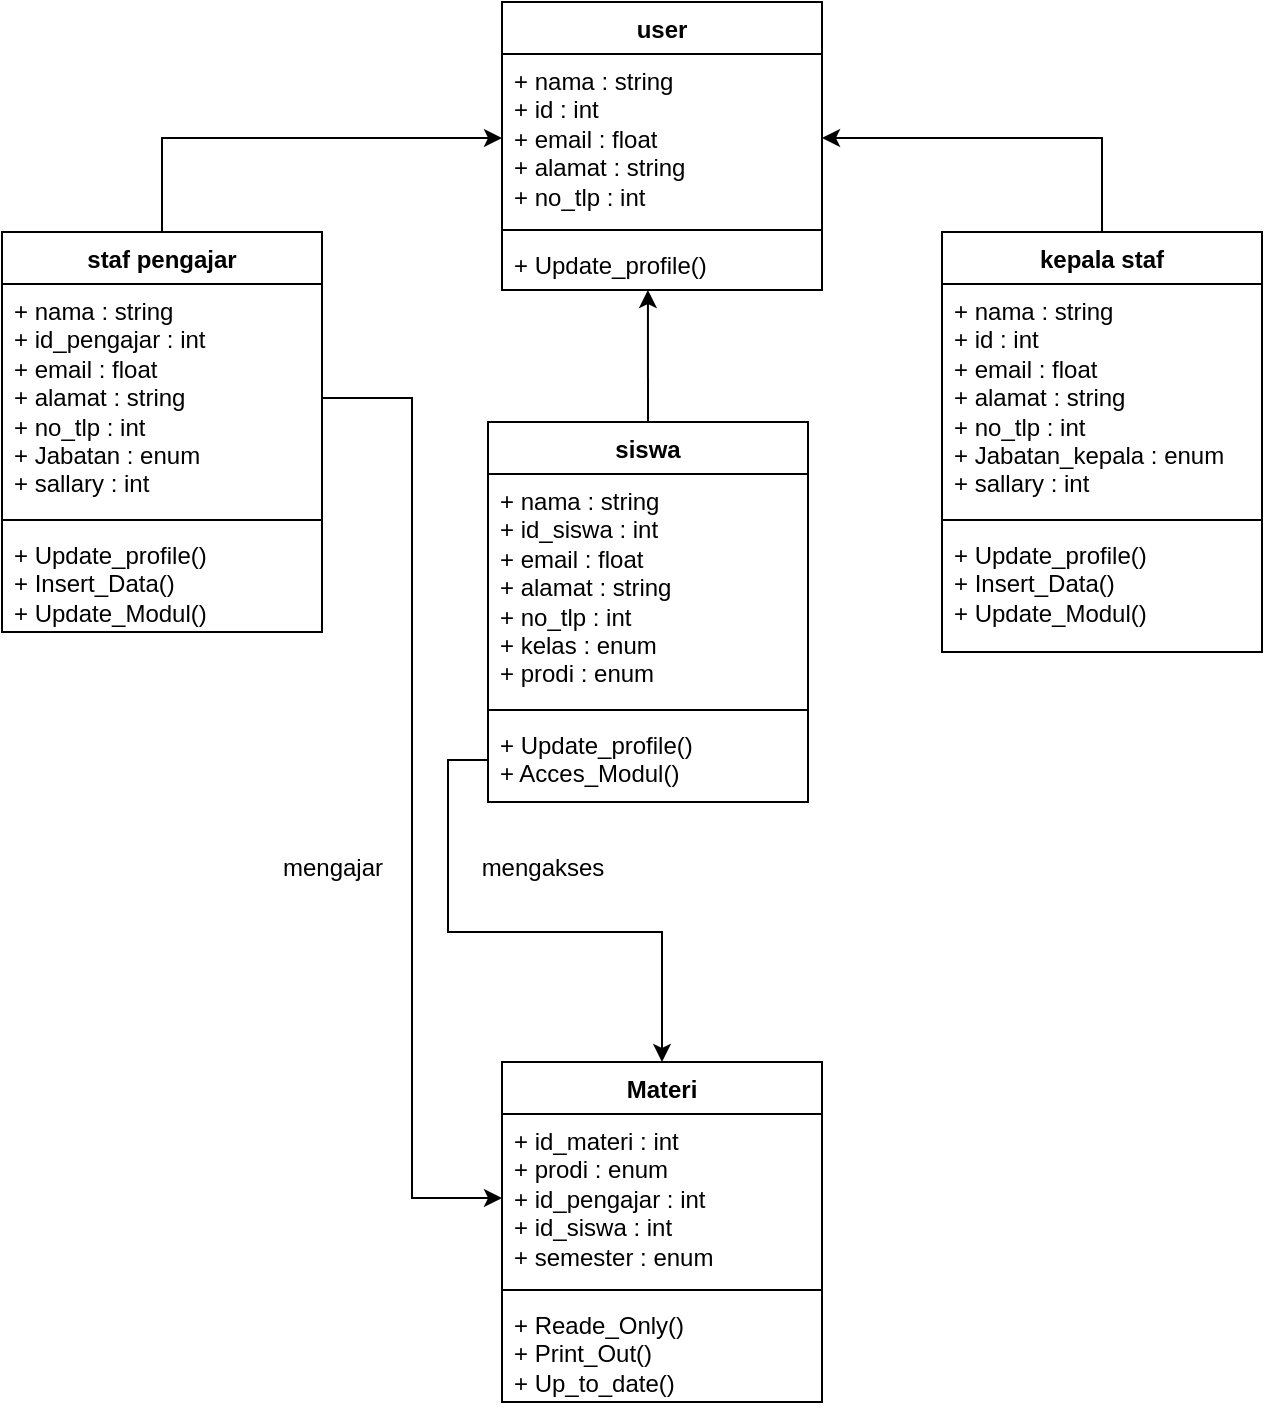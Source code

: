 <mxfile version="22.0.8" type="device">
  <diagram id="C5RBs43oDa-KdzZeNtuy" name="Page-1">
    <mxGraphModel dx="1434" dy="833" grid="1" gridSize="10" guides="1" tooltips="1" connect="1" arrows="1" fold="1" page="1" pageScale="1" pageWidth="827" pageHeight="1169" math="0" shadow="0">
      <root>
        <mxCell id="WIyWlLk6GJQsqaUBKTNV-0" />
        <mxCell id="WIyWlLk6GJQsqaUBKTNV-1" parent="WIyWlLk6GJQsqaUBKTNV-0" />
        <mxCell id="tmpIt00u84MR4YOi7XGV-0" value="user" style="swimlane;fontStyle=1;align=center;verticalAlign=top;childLayout=stackLayout;horizontal=1;startSize=26;horizontalStack=0;resizeParent=1;resizeParentMax=0;resizeLast=0;collapsible=1;marginBottom=0;whiteSpace=wrap;html=1;" vertex="1" parent="WIyWlLk6GJQsqaUBKTNV-1">
          <mxGeometry x="349" y="70" width="160" height="144" as="geometry" />
        </mxCell>
        <mxCell id="tmpIt00u84MR4YOi7XGV-1" value="+ nama : string&lt;br&gt;+ id : int&lt;br&gt;+ email : float&lt;br&gt;+ alamat : string&lt;br&gt;+ no_tlp : int" style="text;strokeColor=none;fillColor=none;align=left;verticalAlign=top;spacingLeft=4;spacingRight=4;overflow=hidden;rotatable=0;points=[[0,0.5],[1,0.5]];portConstraint=eastwest;whiteSpace=wrap;html=1;" vertex="1" parent="tmpIt00u84MR4YOi7XGV-0">
          <mxGeometry y="26" width="160" height="84" as="geometry" />
        </mxCell>
        <mxCell id="tmpIt00u84MR4YOi7XGV-2" value="" style="line;strokeWidth=1;fillColor=none;align=left;verticalAlign=middle;spacingTop=-1;spacingLeft=3;spacingRight=3;rotatable=0;labelPosition=right;points=[];portConstraint=eastwest;strokeColor=inherit;" vertex="1" parent="tmpIt00u84MR4YOi7XGV-0">
          <mxGeometry y="110" width="160" height="8" as="geometry" />
        </mxCell>
        <mxCell id="tmpIt00u84MR4YOi7XGV-3" value="+ Update_profile()" style="text;strokeColor=none;fillColor=none;align=left;verticalAlign=top;spacingLeft=4;spacingRight=4;overflow=hidden;rotatable=0;points=[[0,0.5],[1,0.5]];portConstraint=eastwest;whiteSpace=wrap;html=1;fontStyle=0" vertex="1" parent="tmpIt00u84MR4YOi7XGV-0">
          <mxGeometry y="118" width="160" height="26" as="geometry" />
        </mxCell>
        <mxCell id="tmpIt00u84MR4YOi7XGV-20" style="edgeStyle=orthogonalEdgeStyle;rounded=0;orthogonalLoop=1;jettySize=auto;html=1;exitX=0.5;exitY=0;exitDx=0;exitDy=0;entryX=0;entryY=0.5;entryDx=0;entryDy=0;" edge="1" parent="WIyWlLk6GJQsqaUBKTNV-1" source="tmpIt00u84MR4YOi7XGV-4" target="tmpIt00u84MR4YOi7XGV-1">
          <mxGeometry relative="1" as="geometry" />
        </mxCell>
        <mxCell id="tmpIt00u84MR4YOi7XGV-4" value="staf pengajar" style="swimlane;fontStyle=1;align=center;verticalAlign=top;childLayout=stackLayout;horizontal=1;startSize=26;horizontalStack=0;resizeParent=1;resizeParentMax=0;resizeLast=0;collapsible=1;marginBottom=0;whiteSpace=wrap;html=1;" vertex="1" parent="WIyWlLk6GJQsqaUBKTNV-1">
          <mxGeometry x="99" y="185" width="160" height="200" as="geometry" />
        </mxCell>
        <mxCell id="tmpIt00u84MR4YOi7XGV-5" value="+ nama : string&lt;br&gt;+ id_pengajar : int&lt;br&gt;+ email : float&lt;br&gt;+ alamat : string&lt;br&gt;+ no_tlp : int&lt;br&gt;+ Jabatan : enum&lt;br&gt;+ sallary : int&amp;nbsp;" style="text;strokeColor=none;fillColor=none;align=left;verticalAlign=top;spacingLeft=4;spacingRight=4;overflow=hidden;rotatable=0;points=[[0,0.5],[1,0.5]];portConstraint=eastwest;whiteSpace=wrap;html=1;" vertex="1" parent="tmpIt00u84MR4YOi7XGV-4">
          <mxGeometry y="26" width="160" height="114" as="geometry" />
        </mxCell>
        <mxCell id="tmpIt00u84MR4YOi7XGV-6" value="" style="line;strokeWidth=1;fillColor=none;align=left;verticalAlign=middle;spacingTop=-1;spacingLeft=3;spacingRight=3;rotatable=0;labelPosition=right;points=[];portConstraint=eastwest;strokeColor=inherit;" vertex="1" parent="tmpIt00u84MR4YOi7XGV-4">
          <mxGeometry y="140" width="160" height="8" as="geometry" />
        </mxCell>
        <mxCell id="tmpIt00u84MR4YOi7XGV-7" value="+ Update_profile()&lt;br&gt;+ Insert_Data()&lt;br&gt;+ Update_Modul()" style="text;strokeColor=none;fillColor=none;align=left;verticalAlign=top;spacingLeft=4;spacingRight=4;overflow=hidden;rotatable=0;points=[[0,0.5],[1,0.5]];portConstraint=eastwest;whiteSpace=wrap;html=1;fontStyle=0" vertex="1" parent="tmpIt00u84MR4YOi7XGV-4">
          <mxGeometry y="148" width="160" height="52" as="geometry" />
        </mxCell>
        <mxCell id="tmpIt00u84MR4YOi7XGV-23" style="edgeStyle=orthogonalEdgeStyle;rounded=0;orthogonalLoop=1;jettySize=auto;html=1;exitX=0.5;exitY=0;exitDx=0;exitDy=0;entryX=1;entryY=0.5;entryDx=0;entryDy=0;" edge="1" parent="WIyWlLk6GJQsqaUBKTNV-1" source="tmpIt00u84MR4YOi7XGV-8" target="tmpIt00u84MR4YOi7XGV-1">
          <mxGeometry relative="1" as="geometry" />
        </mxCell>
        <mxCell id="tmpIt00u84MR4YOi7XGV-8" value="kepala staf" style="swimlane;fontStyle=1;align=center;verticalAlign=top;childLayout=stackLayout;horizontal=1;startSize=26;horizontalStack=0;resizeParent=1;resizeParentMax=0;resizeLast=0;collapsible=1;marginBottom=0;whiteSpace=wrap;html=1;" vertex="1" parent="WIyWlLk6GJQsqaUBKTNV-1">
          <mxGeometry x="569" y="185" width="160" height="210" as="geometry" />
        </mxCell>
        <mxCell id="tmpIt00u84MR4YOi7XGV-9" value="+ nama : string&lt;br&gt;+ id : int&lt;br&gt;+ email : float&lt;br&gt;+ alamat : string&lt;br&gt;+ no_tlp : int&lt;br&gt;+ Jabatan_kepala : enum&lt;br&gt;+ sallary : int" style="text;strokeColor=none;fillColor=none;align=left;verticalAlign=top;spacingLeft=4;spacingRight=4;overflow=hidden;rotatable=0;points=[[0,0.5],[1,0.5]];portConstraint=eastwest;whiteSpace=wrap;html=1;" vertex="1" parent="tmpIt00u84MR4YOi7XGV-8">
          <mxGeometry y="26" width="160" height="114" as="geometry" />
        </mxCell>
        <mxCell id="tmpIt00u84MR4YOi7XGV-10" value="" style="line;strokeWidth=1;fillColor=none;align=left;verticalAlign=middle;spacingTop=-1;spacingLeft=3;spacingRight=3;rotatable=0;labelPosition=right;points=[];portConstraint=eastwest;strokeColor=inherit;" vertex="1" parent="tmpIt00u84MR4YOi7XGV-8">
          <mxGeometry y="140" width="160" height="8" as="geometry" />
        </mxCell>
        <mxCell id="tmpIt00u84MR4YOi7XGV-11" value="+ Update_profile()&lt;br&gt;+ Insert_Data()&lt;br&gt;+ Update_Modul()" style="text;strokeColor=none;fillColor=none;align=left;verticalAlign=top;spacingLeft=4;spacingRight=4;overflow=hidden;rotatable=0;points=[[0,0.5],[1,0.5]];portConstraint=eastwest;whiteSpace=wrap;html=1;fontStyle=0" vertex="1" parent="tmpIt00u84MR4YOi7XGV-8">
          <mxGeometry y="148" width="160" height="62" as="geometry" />
        </mxCell>
        <mxCell id="tmpIt00u84MR4YOi7XGV-12" value="Materi" style="swimlane;fontStyle=1;align=center;verticalAlign=top;childLayout=stackLayout;horizontal=1;startSize=26;horizontalStack=0;resizeParent=1;resizeParentMax=0;resizeLast=0;collapsible=1;marginBottom=0;whiteSpace=wrap;html=1;" vertex="1" parent="WIyWlLk6GJQsqaUBKTNV-1">
          <mxGeometry x="349" y="600" width="160" height="170" as="geometry" />
        </mxCell>
        <mxCell id="tmpIt00u84MR4YOi7XGV-13" value="+ id_materi : int&lt;br&gt;+ prodi : enum&lt;br&gt;+ id_pengajar : int&lt;br&gt;+ id_siswa : int&lt;br&gt;+ semester : enum" style="text;strokeColor=none;fillColor=none;align=left;verticalAlign=top;spacingLeft=4;spacingRight=4;overflow=hidden;rotatable=0;points=[[0,0.5],[1,0.5]];portConstraint=eastwest;whiteSpace=wrap;html=1;" vertex="1" parent="tmpIt00u84MR4YOi7XGV-12">
          <mxGeometry y="26" width="160" height="84" as="geometry" />
        </mxCell>
        <mxCell id="tmpIt00u84MR4YOi7XGV-14" value="" style="line;strokeWidth=1;fillColor=none;align=left;verticalAlign=middle;spacingTop=-1;spacingLeft=3;spacingRight=3;rotatable=0;labelPosition=right;points=[];portConstraint=eastwest;strokeColor=inherit;" vertex="1" parent="tmpIt00u84MR4YOi7XGV-12">
          <mxGeometry y="110" width="160" height="8" as="geometry" />
        </mxCell>
        <mxCell id="tmpIt00u84MR4YOi7XGV-15" value="+ Reade_Only()&lt;br&gt;+ Print_Out()&lt;br&gt;+ Up_to_date()" style="text;strokeColor=none;fillColor=none;align=left;verticalAlign=top;spacingLeft=4;spacingRight=4;overflow=hidden;rotatable=0;points=[[0,0.5],[1,0.5]];portConstraint=eastwest;whiteSpace=wrap;html=1;fontStyle=0" vertex="1" parent="tmpIt00u84MR4YOi7XGV-12">
          <mxGeometry y="118" width="160" height="52" as="geometry" />
        </mxCell>
        <mxCell id="tmpIt00u84MR4YOi7XGV-16" value="siswa" style="swimlane;fontStyle=1;align=center;verticalAlign=top;childLayout=stackLayout;horizontal=1;startSize=26;horizontalStack=0;resizeParent=1;resizeParentMax=0;resizeLast=0;collapsible=1;marginBottom=0;whiteSpace=wrap;html=1;" vertex="1" parent="WIyWlLk6GJQsqaUBKTNV-1">
          <mxGeometry x="342" y="280" width="160" height="190" as="geometry" />
        </mxCell>
        <mxCell id="tmpIt00u84MR4YOi7XGV-17" value="+ nama : string&lt;br&gt;+ id_siswa : int&lt;br&gt;+ email : float&lt;br&gt;+ alamat : string&lt;br&gt;+ no_tlp : int&lt;br&gt;+ kelas : enum&lt;br&gt;+ prodi : enum" style="text;strokeColor=none;fillColor=none;align=left;verticalAlign=top;spacingLeft=4;spacingRight=4;overflow=hidden;rotatable=0;points=[[0,0.5],[1,0.5]];portConstraint=eastwest;whiteSpace=wrap;html=1;" vertex="1" parent="tmpIt00u84MR4YOi7XGV-16">
          <mxGeometry y="26" width="160" height="114" as="geometry" />
        </mxCell>
        <mxCell id="tmpIt00u84MR4YOi7XGV-18" value="" style="line;strokeWidth=1;fillColor=none;align=left;verticalAlign=middle;spacingTop=-1;spacingLeft=3;spacingRight=3;rotatable=0;labelPosition=right;points=[];portConstraint=eastwest;strokeColor=inherit;" vertex="1" parent="tmpIt00u84MR4YOi7XGV-16">
          <mxGeometry y="140" width="160" height="8" as="geometry" />
        </mxCell>
        <mxCell id="tmpIt00u84MR4YOi7XGV-19" value="+ Update_profile()&lt;br&gt;+ Acces_Modul()" style="text;strokeColor=none;fillColor=none;align=left;verticalAlign=top;spacingLeft=4;spacingRight=4;overflow=hidden;rotatable=0;points=[[0,0.5],[1,0.5]];portConstraint=eastwest;whiteSpace=wrap;html=1;fontStyle=0" vertex="1" parent="tmpIt00u84MR4YOi7XGV-16">
          <mxGeometry y="148" width="160" height="42" as="geometry" />
        </mxCell>
        <mxCell id="tmpIt00u84MR4YOi7XGV-22" style="edgeStyle=orthogonalEdgeStyle;rounded=0;orthogonalLoop=1;jettySize=auto;html=1;exitX=0.5;exitY=0;exitDx=0;exitDy=0;entryX=0.456;entryY=1;entryDx=0;entryDy=0;entryPerimeter=0;" edge="1" parent="WIyWlLk6GJQsqaUBKTNV-1" source="tmpIt00u84MR4YOi7XGV-16" target="tmpIt00u84MR4YOi7XGV-3">
          <mxGeometry relative="1" as="geometry" />
        </mxCell>
        <mxCell id="tmpIt00u84MR4YOi7XGV-26" style="edgeStyle=orthogonalEdgeStyle;rounded=0;orthogonalLoop=1;jettySize=auto;html=1;exitX=1;exitY=0.5;exitDx=0;exitDy=0;" edge="1" parent="WIyWlLk6GJQsqaUBKTNV-1" source="tmpIt00u84MR4YOi7XGV-5" target="tmpIt00u84MR4YOi7XGV-13">
          <mxGeometry relative="1" as="geometry" />
        </mxCell>
        <mxCell id="tmpIt00u84MR4YOi7XGV-27" value="mengajar" style="text;html=1;align=center;verticalAlign=middle;resizable=0;points=[];autosize=1;strokeColor=none;fillColor=none;" vertex="1" parent="WIyWlLk6GJQsqaUBKTNV-1">
          <mxGeometry x="229" y="488" width="70" height="30" as="geometry" />
        </mxCell>
        <mxCell id="tmpIt00u84MR4YOi7XGV-28" style="edgeStyle=orthogonalEdgeStyle;rounded=0;orthogonalLoop=1;jettySize=auto;html=1;exitX=0;exitY=0.5;exitDx=0;exitDy=0;entryX=0.5;entryY=0;entryDx=0;entryDy=0;" edge="1" parent="WIyWlLk6GJQsqaUBKTNV-1" source="tmpIt00u84MR4YOi7XGV-19" target="tmpIt00u84MR4YOi7XGV-12">
          <mxGeometry relative="1" as="geometry" />
        </mxCell>
        <mxCell id="tmpIt00u84MR4YOi7XGV-29" value="mengakses" style="text;html=1;align=center;verticalAlign=middle;resizable=0;points=[];autosize=1;strokeColor=none;fillColor=none;" vertex="1" parent="WIyWlLk6GJQsqaUBKTNV-1">
          <mxGeometry x="329" y="488" width="80" height="30" as="geometry" />
        </mxCell>
      </root>
    </mxGraphModel>
  </diagram>
</mxfile>
